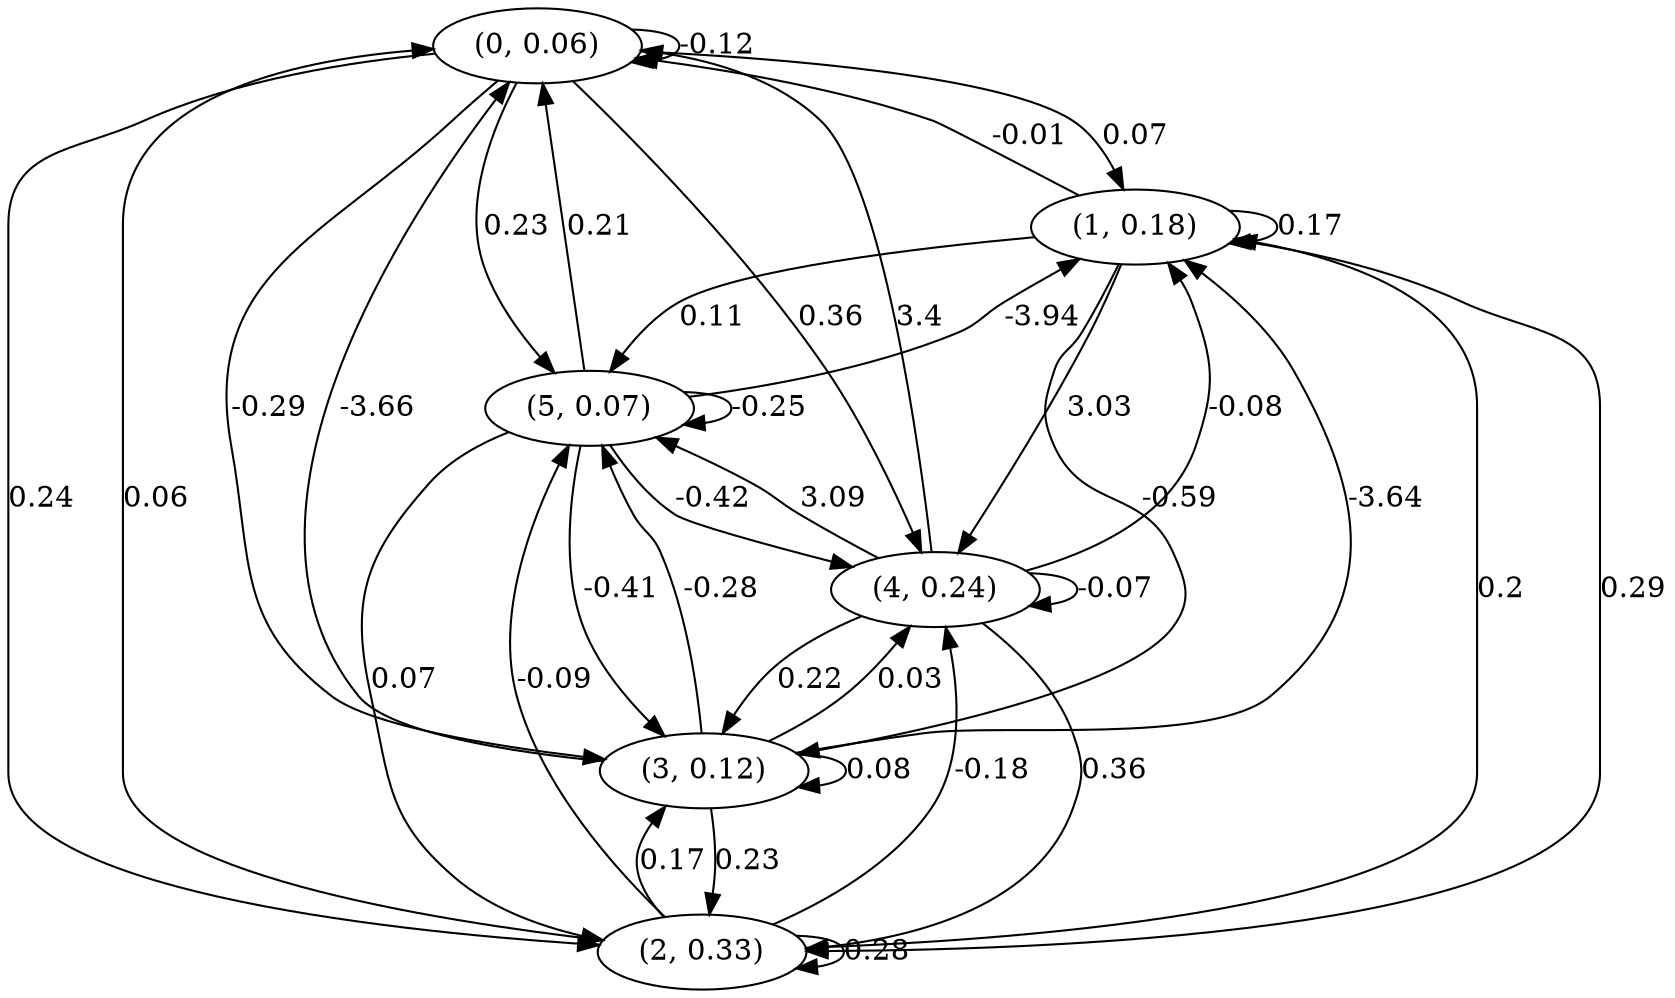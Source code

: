 digraph {
    0 [ label = "(0, 0.06)" ]
    1 [ label = "(1, 0.18)" ]
    2 [ label = "(2, 0.33)" ]
    3 [ label = "(3, 0.12)" ]
    4 [ label = "(4, 0.24)" ]
    5 [ label = "(5, 0.07)" ]
    0 -> 0 [ label = "-0.12" ]
    1 -> 1 [ label = "0.17" ]
    2 -> 2 [ label = "0.28" ]
    3 -> 3 [ label = "0.08" ]
    4 -> 4 [ label = "-0.07" ]
    5 -> 5 [ label = "-0.25" ]
    1 -> 0 [ label = "-0.01" ]
    2 -> 0 [ label = "0.06" ]
    3 -> 0 [ label = "-3.66" ]
    4 -> 0 [ label = "3.4" ]
    5 -> 0 [ label = "0.21" ]
    0 -> 1 [ label = "0.07" ]
    2 -> 1 [ label = "0.2" ]
    3 -> 1 [ label = "-3.64" ]
    4 -> 1 [ label = "-0.08" ]
    5 -> 1 [ label = "-3.94" ]
    0 -> 2 [ label = "0.24" ]
    1 -> 2 [ label = "0.29" ]
    3 -> 2 [ label = "0.23" ]
    4 -> 2 [ label = "0.36" ]
    5 -> 2 [ label = "0.07" ]
    0 -> 3 [ label = "-0.29" ]
    1 -> 3 [ label = "-0.59" ]
    2 -> 3 [ label = "0.17" ]
    4 -> 3 [ label = "0.22" ]
    5 -> 3 [ label = "-0.41" ]
    0 -> 4 [ label = "0.36" ]
    1 -> 4 [ label = "3.03" ]
    2 -> 4 [ label = "-0.18" ]
    3 -> 4 [ label = "0.03" ]
    5 -> 4 [ label = "-0.42" ]
    0 -> 5 [ label = "0.23" ]
    1 -> 5 [ label = "0.11" ]
    2 -> 5 [ label = "-0.09" ]
    3 -> 5 [ label = "-0.28" ]
    4 -> 5 [ label = "3.09" ]
}

